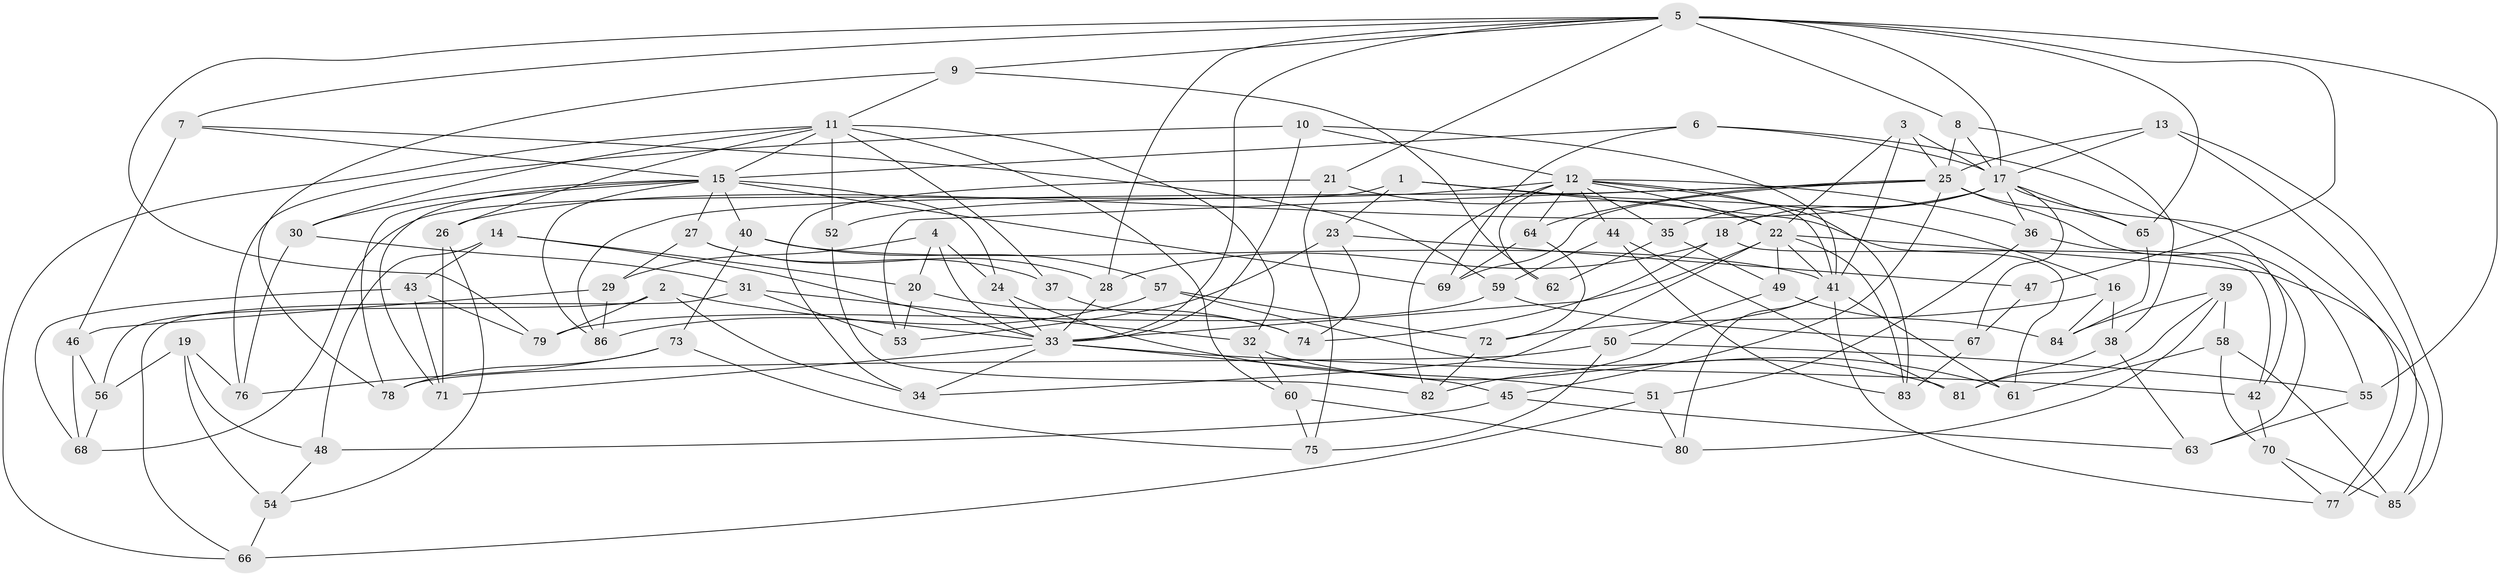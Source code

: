 // original degree distribution, {4: 1.0}
// Generated by graph-tools (version 1.1) at 2025/53/03/04/25 22:53:39]
// undirected, 86 vertices, 199 edges
graph export_dot {
  node [color=gray90,style=filled];
  1;
  2;
  3;
  4;
  5;
  6;
  7;
  8;
  9;
  10;
  11;
  12;
  13;
  14;
  15;
  16;
  17;
  18;
  19;
  20;
  21;
  22;
  23;
  24;
  25;
  26;
  27;
  28;
  29;
  30;
  31;
  32;
  33;
  34;
  35;
  36;
  37;
  38;
  39;
  40;
  41;
  42;
  43;
  44;
  45;
  46;
  47;
  48;
  49;
  50;
  51;
  52;
  53;
  54;
  55;
  56;
  57;
  58;
  59;
  60;
  61;
  62;
  63;
  64;
  65;
  66;
  67;
  68;
  69;
  70;
  71;
  72;
  73;
  74;
  75;
  76;
  77;
  78;
  79;
  80;
  81;
  82;
  83;
  84;
  85;
  86;
  1 -- 16 [weight=1.0];
  1 -- 23 [weight=1.0];
  1 -- 61 [weight=1.0];
  1 -- 68 [weight=1.0];
  2 -- 33 [weight=1.0];
  2 -- 34 [weight=1.0];
  2 -- 56 [weight=1.0];
  2 -- 79 [weight=1.0];
  3 -- 17 [weight=1.0];
  3 -- 22 [weight=1.0];
  3 -- 25 [weight=1.0];
  3 -- 41 [weight=1.0];
  4 -- 20 [weight=1.0];
  4 -- 24 [weight=1.0];
  4 -- 29 [weight=1.0];
  4 -- 33 [weight=1.0];
  5 -- 7 [weight=1.0];
  5 -- 8 [weight=1.0];
  5 -- 9 [weight=1.0];
  5 -- 17 [weight=1.0];
  5 -- 21 [weight=1.0];
  5 -- 28 [weight=1.0];
  5 -- 33 [weight=1.0];
  5 -- 47 [weight=2.0];
  5 -- 55 [weight=1.0];
  5 -- 65 [weight=1.0];
  5 -- 79 [weight=1.0];
  6 -- 15 [weight=1.0];
  6 -- 17 [weight=1.0];
  6 -- 42 [weight=1.0];
  6 -- 69 [weight=1.0];
  7 -- 15 [weight=1.0];
  7 -- 46 [weight=1.0];
  7 -- 59 [weight=1.0];
  8 -- 17 [weight=1.0];
  8 -- 25 [weight=1.0];
  8 -- 38 [weight=1.0];
  9 -- 11 [weight=1.0];
  9 -- 62 [weight=1.0];
  9 -- 78 [weight=1.0];
  10 -- 12 [weight=1.0];
  10 -- 33 [weight=1.0];
  10 -- 41 [weight=1.0];
  10 -- 76 [weight=1.0];
  11 -- 15 [weight=2.0];
  11 -- 26 [weight=1.0];
  11 -- 30 [weight=1.0];
  11 -- 32 [weight=1.0];
  11 -- 37 [weight=2.0];
  11 -- 52 [weight=2.0];
  11 -- 60 [weight=1.0];
  11 -- 66 [weight=1.0];
  12 -- 22 [weight=1.0];
  12 -- 35 [weight=1.0];
  12 -- 36 [weight=1.0];
  12 -- 41 [weight=1.0];
  12 -- 44 [weight=1.0];
  12 -- 52 [weight=1.0];
  12 -- 62 [weight=2.0];
  12 -- 64 [weight=1.0];
  12 -- 82 [weight=1.0];
  12 -- 83 [weight=1.0];
  13 -- 17 [weight=1.0];
  13 -- 25 [weight=1.0];
  13 -- 77 [weight=1.0];
  13 -- 85 [weight=1.0];
  14 -- 20 [weight=1.0];
  14 -- 33 [weight=1.0];
  14 -- 43 [weight=1.0];
  14 -- 48 [weight=1.0];
  15 -- 24 [weight=1.0];
  15 -- 27 [weight=1.0];
  15 -- 30 [weight=1.0];
  15 -- 40 [weight=1.0];
  15 -- 69 [weight=1.0];
  15 -- 71 [weight=1.0];
  15 -- 78 [weight=1.0];
  15 -- 86 [weight=1.0];
  16 -- 38 [weight=1.0];
  16 -- 72 [weight=1.0];
  16 -- 84 [weight=1.0];
  17 -- 18 [weight=1.0];
  17 -- 26 [weight=1.0];
  17 -- 35 [weight=1.0];
  17 -- 36 [weight=1.0];
  17 -- 65 [weight=1.0];
  17 -- 67 [weight=1.0];
  17 -- 77 [weight=1.0];
  18 -- 28 [weight=1.0];
  18 -- 42 [weight=1.0];
  18 -- 74 [weight=1.0];
  19 -- 48 [weight=1.0];
  19 -- 54 [weight=1.0];
  19 -- 56 [weight=1.0];
  19 -- 76 [weight=1.0];
  20 -- 53 [weight=1.0];
  20 -- 74 [weight=1.0];
  21 -- 22 [weight=1.0];
  21 -- 34 [weight=1.0];
  21 -- 75 [weight=1.0];
  22 -- 33 [weight=1.0];
  22 -- 34 [weight=1.0];
  22 -- 41 [weight=2.0];
  22 -- 49 [weight=1.0];
  22 -- 83 [weight=1.0];
  22 -- 85 [weight=1.0];
  23 -- 47 [weight=1.0];
  23 -- 53 [weight=1.0];
  23 -- 74 [weight=1.0];
  24 -- 33 [weight=1.0];
  24 -- 51 [weight=1.0];
  25 -- 45 [weight=1.0];
  25 -- 53 [weight=1.0];
  25 -- 55 [weight=1.0];
  25 -- 64 [weight=1.0];
  25 -- 65 [weight=3.0];
  25 -- 69 [weight=1.0];
  25 -- 86 [weight=1.0];
  26 -- 54 [weight=1.0];
  26 -- 71 [weight=1.0];
  27 -- 28 [weight=1.0];
  27 -- 29 [weight=1.0];
  27 -- 37 [weight=1.0];
  28 -- 33 [weight=1.0];
  29 -- 46 [weight=1.0];
  29 -- 86 [weight=1.0];
  30 -- 31 [weight=1.0];
  30 -- 76 [weight=1.0];
  31 -- 32 [weight=1.0];
  31 -- 53 [weight=1.0];
  31 -- 66 [weight=1.0];
  32 -- 60 [weight=1.0];
  32 -- 81 [weight=1.0];
  33 -- 34 [weight=1.0];
  33 -- 42 [weight=1.0];
  33 -- 45 [weight=1.0];
  33 -- 71 [weight=1.0];
  35 -- 49 [weight=1.0];
  35 -- 62 [weight=1.0];
  36 -- 51 [weight=1.0];
  36 -- 63 [weight=1.0];
  37 -- 74 [weight=1.0];
  38 -- 63 [weight=1.0];
  38 -- 81 [weight=1.0];
  39 -- 58 [weight=1.0];
  39 -- 80 [weight=1.0];
  39 -- 81 [weight=1.0];
  39 -- 84 [weight=1.0];
  40 -- 41 [weight=1.0];
  40 -- 57 [weight=1.0];
  40 -- 73 [weight=1.0];
  41 -- 61 [weight=1.0];
  41 -- 77 [weight=1.0];
  41 -- 80 [weight=1.0];
  41 -- 82 [weight=1.0];
  42 -- 70 [weight=1.0];
  43 -- 68 [weight=1.0];
  43 -- 71 [weight=1.0];
  43 -- 79 [weight=1.0];
  44 -- 59 [weight=1.0];
  44 -- 81 [weight=1.0];
  44 -- 83 [weight=1.0];
  45 -- 48 [weight=1.0];
  45 -- 63 [weight=1.0];
  46 -- 56 [weight=1.0];
  46 -- 68 [weight=1.0];
  47 -- 67 [weight=1.0];
  48 -- 54 [weight=1.0];
  49 -- 50 [weight=1.0];
  49 -- 84 [weight=1.0];
  50 -- 55 [weight=1.0];
  50 -- 75 [weight=1.0];
  50 -- 78 [weight=1.0];
  51 -- 66 [weight=1.0];
  51 -- 80 [weight=1.0];
  52 -- 82 [weight=1.0];
  54 -- 66 [weight=1.0];
  55 -- 63 [weight=1.0];
  56 -- 68 [weight=1.0];
  57 -- 61 [weight=1.0];
  57 -- 72 [weight=1.0];
  57 -- 86 [weight=1.0];
  58 -- 61 [weight=1.0];
  58 -- 70 [weight=1.0];
  58 -- 85 [weight=1.0];
  59 -- 67 [weight=1.0];
  59 -- 79 [weight=1.0];
  60 -- 75 [weight=1.0];
  60 -- 80 [weight=1.0];
  64 -- 69 [weight=1.0];
  64 -- 72 [weight=1.0];
  65 -- 84 [weight=1.0];
  67 -- 83 [weight=1.0];
  70 -- 77 [weight=1.0];
  70 -- 85 [weight=1.0];
  72 -- 82 [weight=1.0];
  73 -- 75 [weight=1.0];
  73 -- 76 [weight=1.0];
  73 -- 78 [weight=1.0];
}
